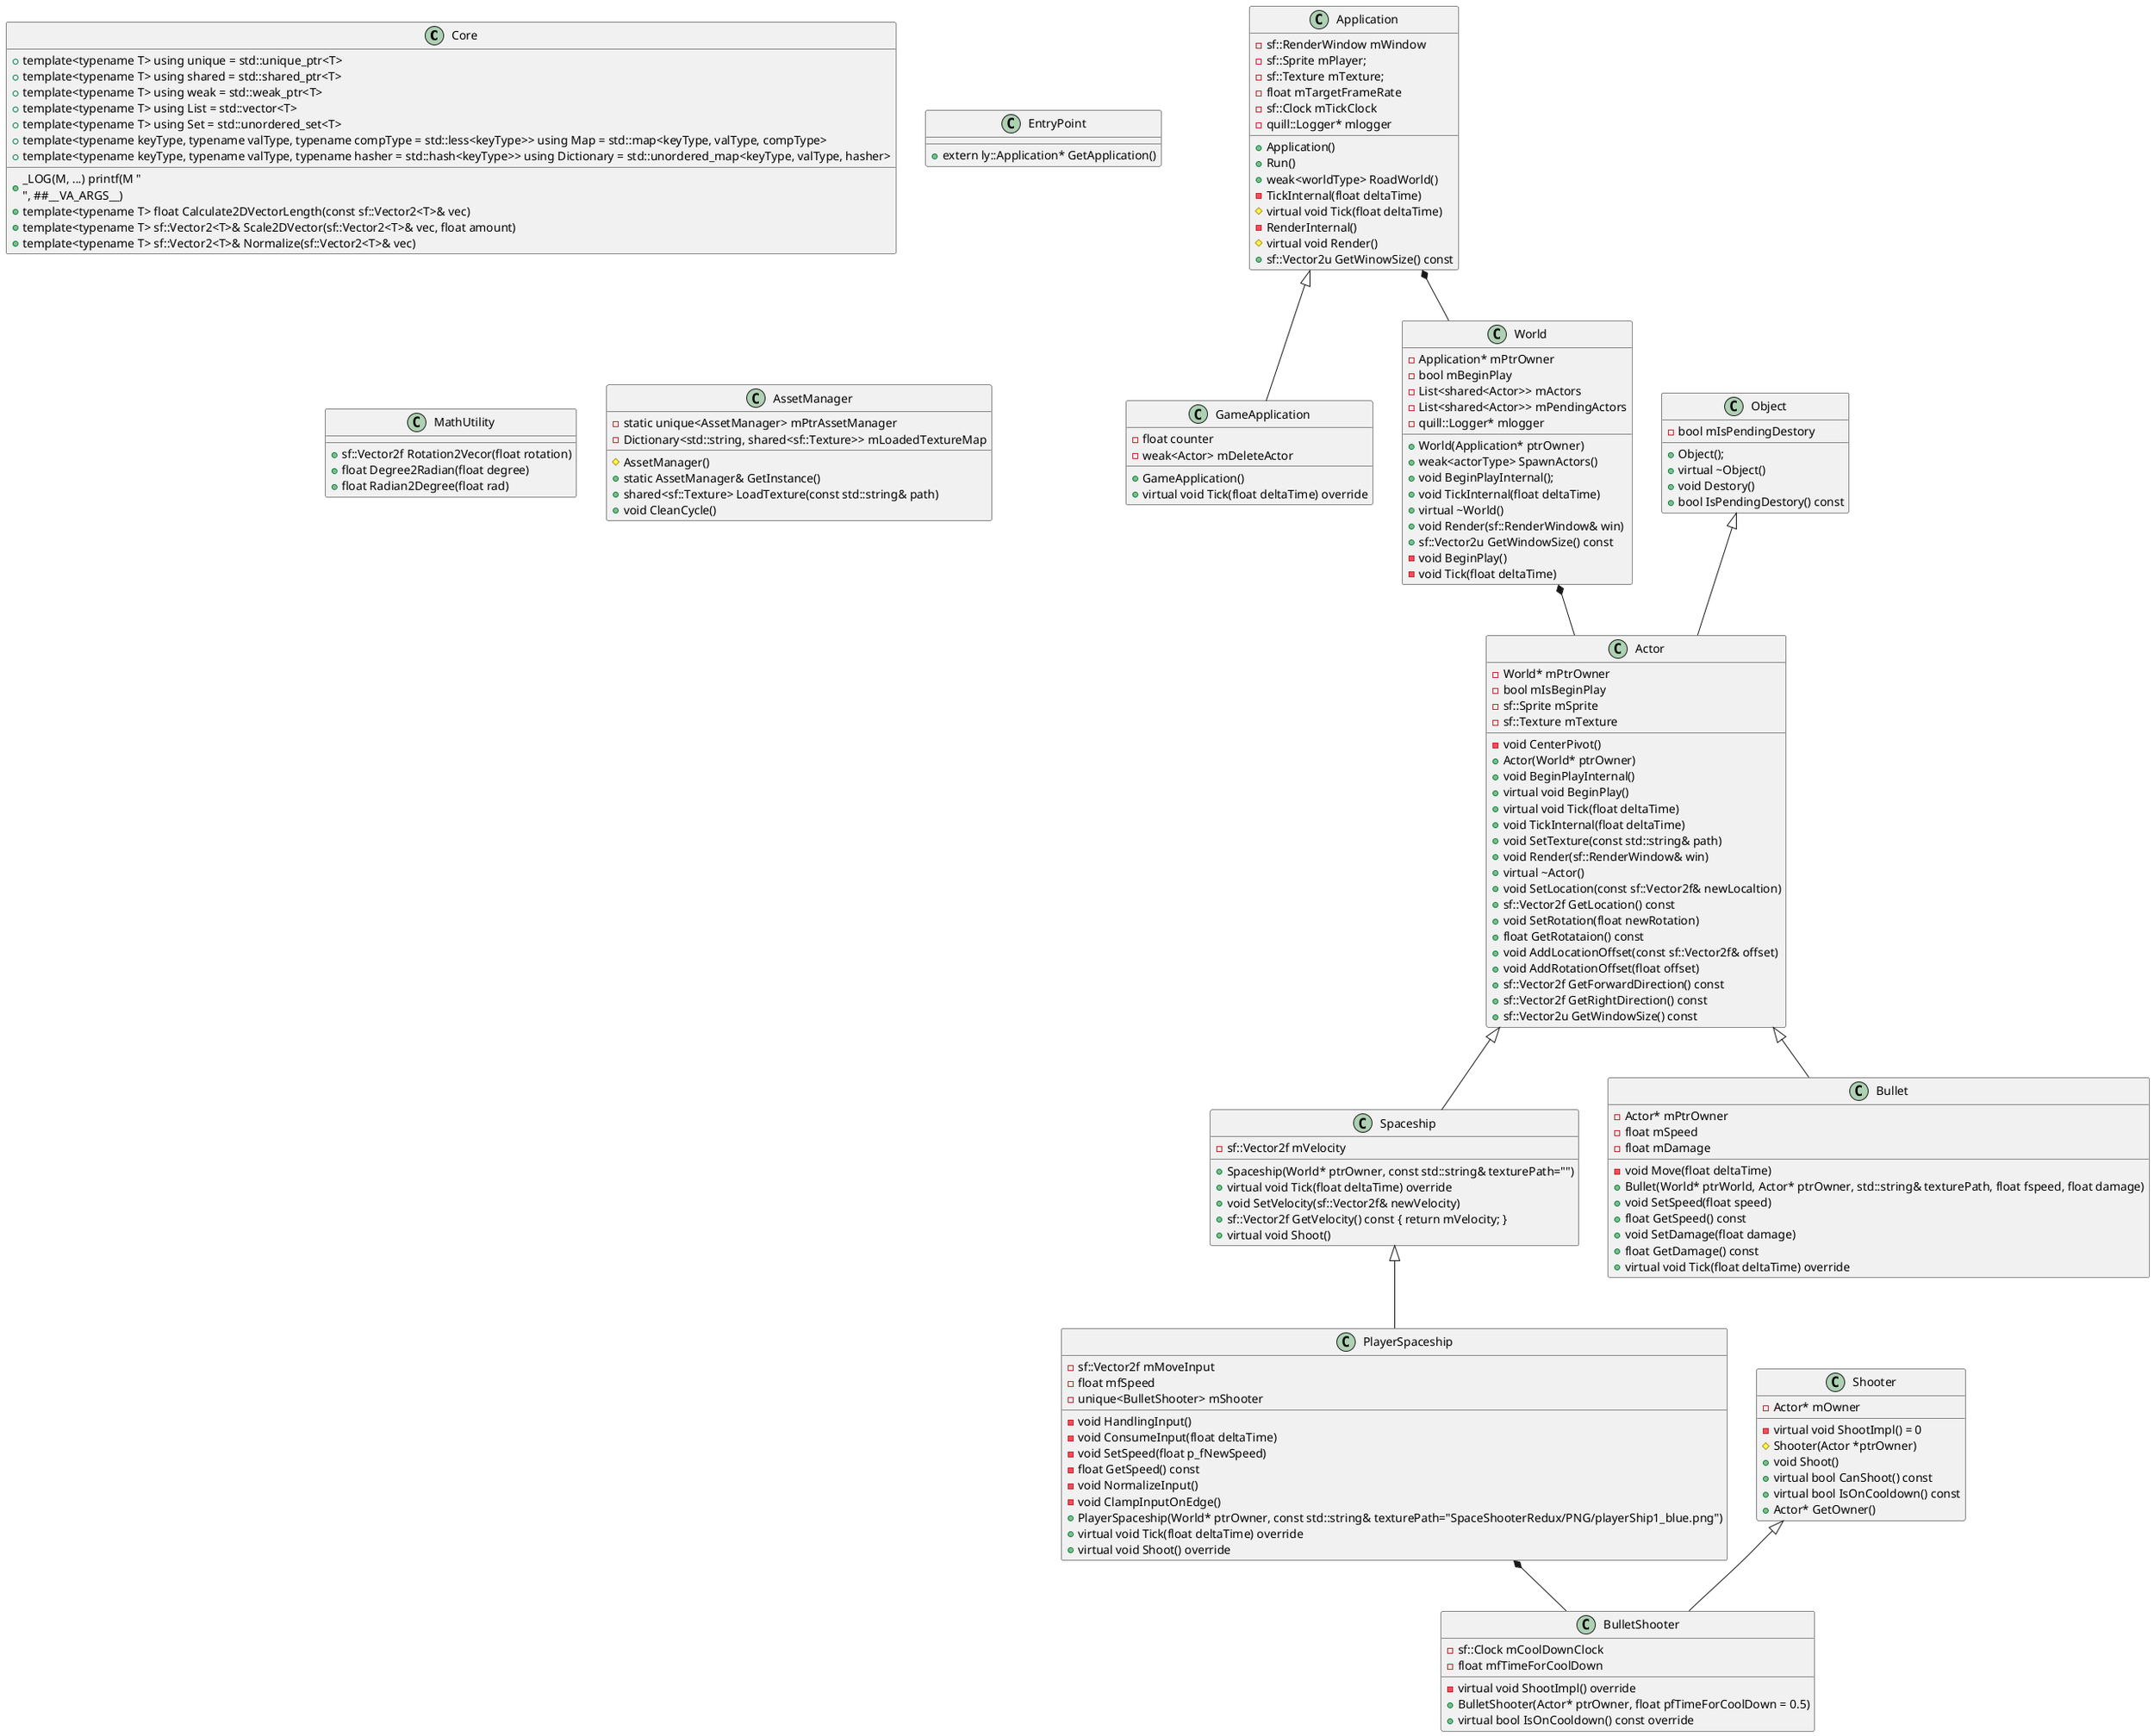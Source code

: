 @startuml

class Core{
	+template<typename T> using unique = std::unique_ptr<T>
	+template<typename T> using shared = std::shared_ptr<T>
	+template<typename T> using weak = std::weak_ptr<T>
	+template<typename T> using List = std::vector<T>
	+template<typename T> using Set = std::unordered_set<T>
	+template<typename keyType, typename valType, typename compType = std::less<keyType>> using Map = std::map<keyType, valType, compType>
	+template<typename keyType, typename valType, typename hasher = std::hash<keyType>> using Dictionary = std::unordered_map<keyType, valType, hasher>
	+_LOG(M, ...) printf(M "\n", ##__VA_ARGS__)	
	+template<typename T> float Calculate2DVectorLength(const sf::Vector2<T>& vec)
	+template<typename T> sf::Vector2<T>& Scale2DVector(sf::Vector2<T>& vec, float amount)
	+template<typename T> sf::Vector2<T>& Normalize(sf::Vector2<T>& vec)
}

class EntryPoint{
	+extern ly::Application* GetApplication()
}

class MathUtility{
	+sf::Vector2f Rotation2Vecor(float rotation)
	+float Degree2Radian(float degree)
	+float Radian2Degree(float rad)
}

class AssetManager{
	-static unique<AssetManager> mPtrAssetManager
	-Dictionary<std::string, shared<sf::Texture>> mLoadedTextureMap
	#AssetManager()
	+static AssetManager& GetInstance()
	+shared<sf::Texture> LoadTexture(const std::string& path)
	+void CleanCycle()
	
}

class Application{
	-sf::RenderWindow mWindow
	-sf::Sprite mPlayer;
	-sf::Texture mTexture;
	-float mTargetFrameRate
	-sf::Clock mTickClock
	-quill::Logger* mlogger
	+Application()
	+Run()
	+weak<worldType> RoadWorld()
	-TickInternal(float deltaTime)
	#virtual void Tick(float deltaTime)
	-RenderInternal()
	#virtual void Render()
	+sf::Vector2u GetWinowSize() const
}

class GameApplication{
	-float counter
	-weak<Actor> mDeleteActor
	+GameApplication()
	+virtual void Tick(float deltaTime) override
	
}

class World{
	-Application* mPtrOwner
	-bool mBeginPlay
	-List<shared<Actor>> mActors
	-List<shared<Actor>> mPendingActors
	-quill::Logger* mlogger
	+World(Application* ptrOwner)
	+weak<actorType> SpawnActors()
	+void BeginPlayInternal();
	+void TickInternal(float deltaTime)
	+virtual ~World()
	+void Render(sf::RenderWindow& win)
	+sf::Vector2u GetWindowSize() const
    -void BeginPlay()	
	-void Tick(float deltaTime)
}	

class Object{
	-bool mIsPendingDestory
	+Object();
	+virtual ~Object()
	+void Destory()
	+bool IsPendingDestory() const
}

class Actor{
	-World* mPtrOwner
	-bool mIsBeginPlay
	-sf::Sprite mSprite
	-sf::Texture mTexture
	-void CenterPivot()
	+Actor(World* ptrOwner)
	+void BeginPlayInternal()
	+virtual void BeginPlay()
	+virtual void Tick(float deltaTime)
	+void TickInternal(float deltaTime)
	+void SetTexture(const std::string& path)
	+void Render(sf::RenderWindow& win)
	+virtual ~Actor()
	+void SetLocation(const sf::Vector2f& newLocaltion)
	+sf::Vector2f GetLocation() const
	+void SetRotation(float newRotation)
	+float GetRotataion() const
	+void AddLocationOffset(const sf::Vector2f& offset)
	+void AddRotationOffset(float offset)
	+sf::Vector2f GetForwardDirection() const
	+sf::Vector2f GetRightDirection() const
	+sf::Vector2u GetWindowSize() const
}

class Spaceship{
	-sf::Vector2f mVelocity
	+Spaceship(World* ptrOwner, const std::string& texturePath="")
	+virtual void Tick(float deltaTime) override
	+void SetVelocity(sf::Vector2f& newVelocity)
	+sf::Vector2f GetVelocity() const { return mVelocity; }
	+virtual void Shoot()
}

class PlayerSpaceship{
	-sf::Vector2f mMoveInput
	-float mfSpeed
	-unique<BulletShooter> mShooter
	-void HandlingInput()
	-void ConsumeInput(float deltaTime)
	-void SetSpeed(float p_fNewSpeed)
	-float GetSpeed() const
	-void NormalizeInput()
	-void ClampInputOnEdge()
	+PlayerSpaceship(World* ptrOwner, const std::string& texturePath="SpaceShooterRedux/PNG/playerShip1_blue.png")
	+virtual void Tick(float deltaTime) override
	+virtual void Shoot() override
	
}

class Shooter{
	-Actor* mOwner
	-virtual void ShootImpl() = 0
	#Shooter(Actor *ptrOwner)
	+void Shoot()
	+virtual bool CanShoot() const
	+virtual bool IsOnCooldown() const
	+Actor* GetOwner()
}

class BulletShooter{
	-sf::Clock mCoolDownClock
	-float mfTimeForCoolDown
	-virtual void ShootImpl() override
	+BulletShooter(Actor* ptrOwner, float pfTimeForCoolDown = 0.5)
	+virtual bool IsOnCooldown() const override
	
}

class Bullet{
	-Actor* mPtrOwner
	-float mSpeed
	-float mDamage
	-void Move(float deltaTime)
	+Bullet(World* ptrWorld, Actor* ptrOwner, std::string& texturePath, float fspeed, float damage)
	+void SetSpeed(float speed)
	+float GetSpeed() const
	+void SetDamage(float damage)
	+float GetDamage() const
	+virtual void Tick(float deltaTime) override
	
}

Application <|--GameApplication
Application *--World
World *--Actor
Object <|--Actor
Actor <|--Spaceship
Actor <|--Bullet
Spaceship <|--PlayerSpaceship
Shooter <|--BulletShooter
PlayerSpaceship *--BulletShooter
@enduml
